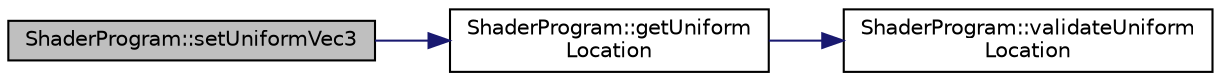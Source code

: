 digraph "ShaderProgram::setUniformVec3"
{
 // INTERACTIVE_SVG=YES
 // LATEX_PDF_SIZE
  bgcolor="transparent";
  edge [fontname="Helvetica",fontsize="10",labelfontname="Helvetica",labelfontsize="10"];
  node [fontname="Helvetica",fontsize="10",shape=record];
  rankdir="LR";
  Node1 [label="ShaderProgram::setUniformVec3",height=0.2,width=0.4,color="black", fillcolor="grey75", style="filled", fontcolor="black",tooltip=" "];
  Node1 -> Node2 [color="midnightblue",fontsize="10",style="solid"];
  Node2 [label="ShaderProgram::getUniform\lLocation",height=0.2,width=0.4,color="black",URL="$d8/dc4/class_shader_program.html#ae70d50cf98331a30dddb1f7183fc5b08",tooltip=" "];
  Node2 -> Node3 [color="midnightblue",fontsize="10",style="solid"];
  Node3 [label="ShaderProgram::validateUniform\lLocation",height=0.2,width=0.4,color="black",URL="$d8/dc4/class_shader_program.html#a1e026f19a0fb0bc32f169f21be9d8c1b",tooltip=" "];
}

